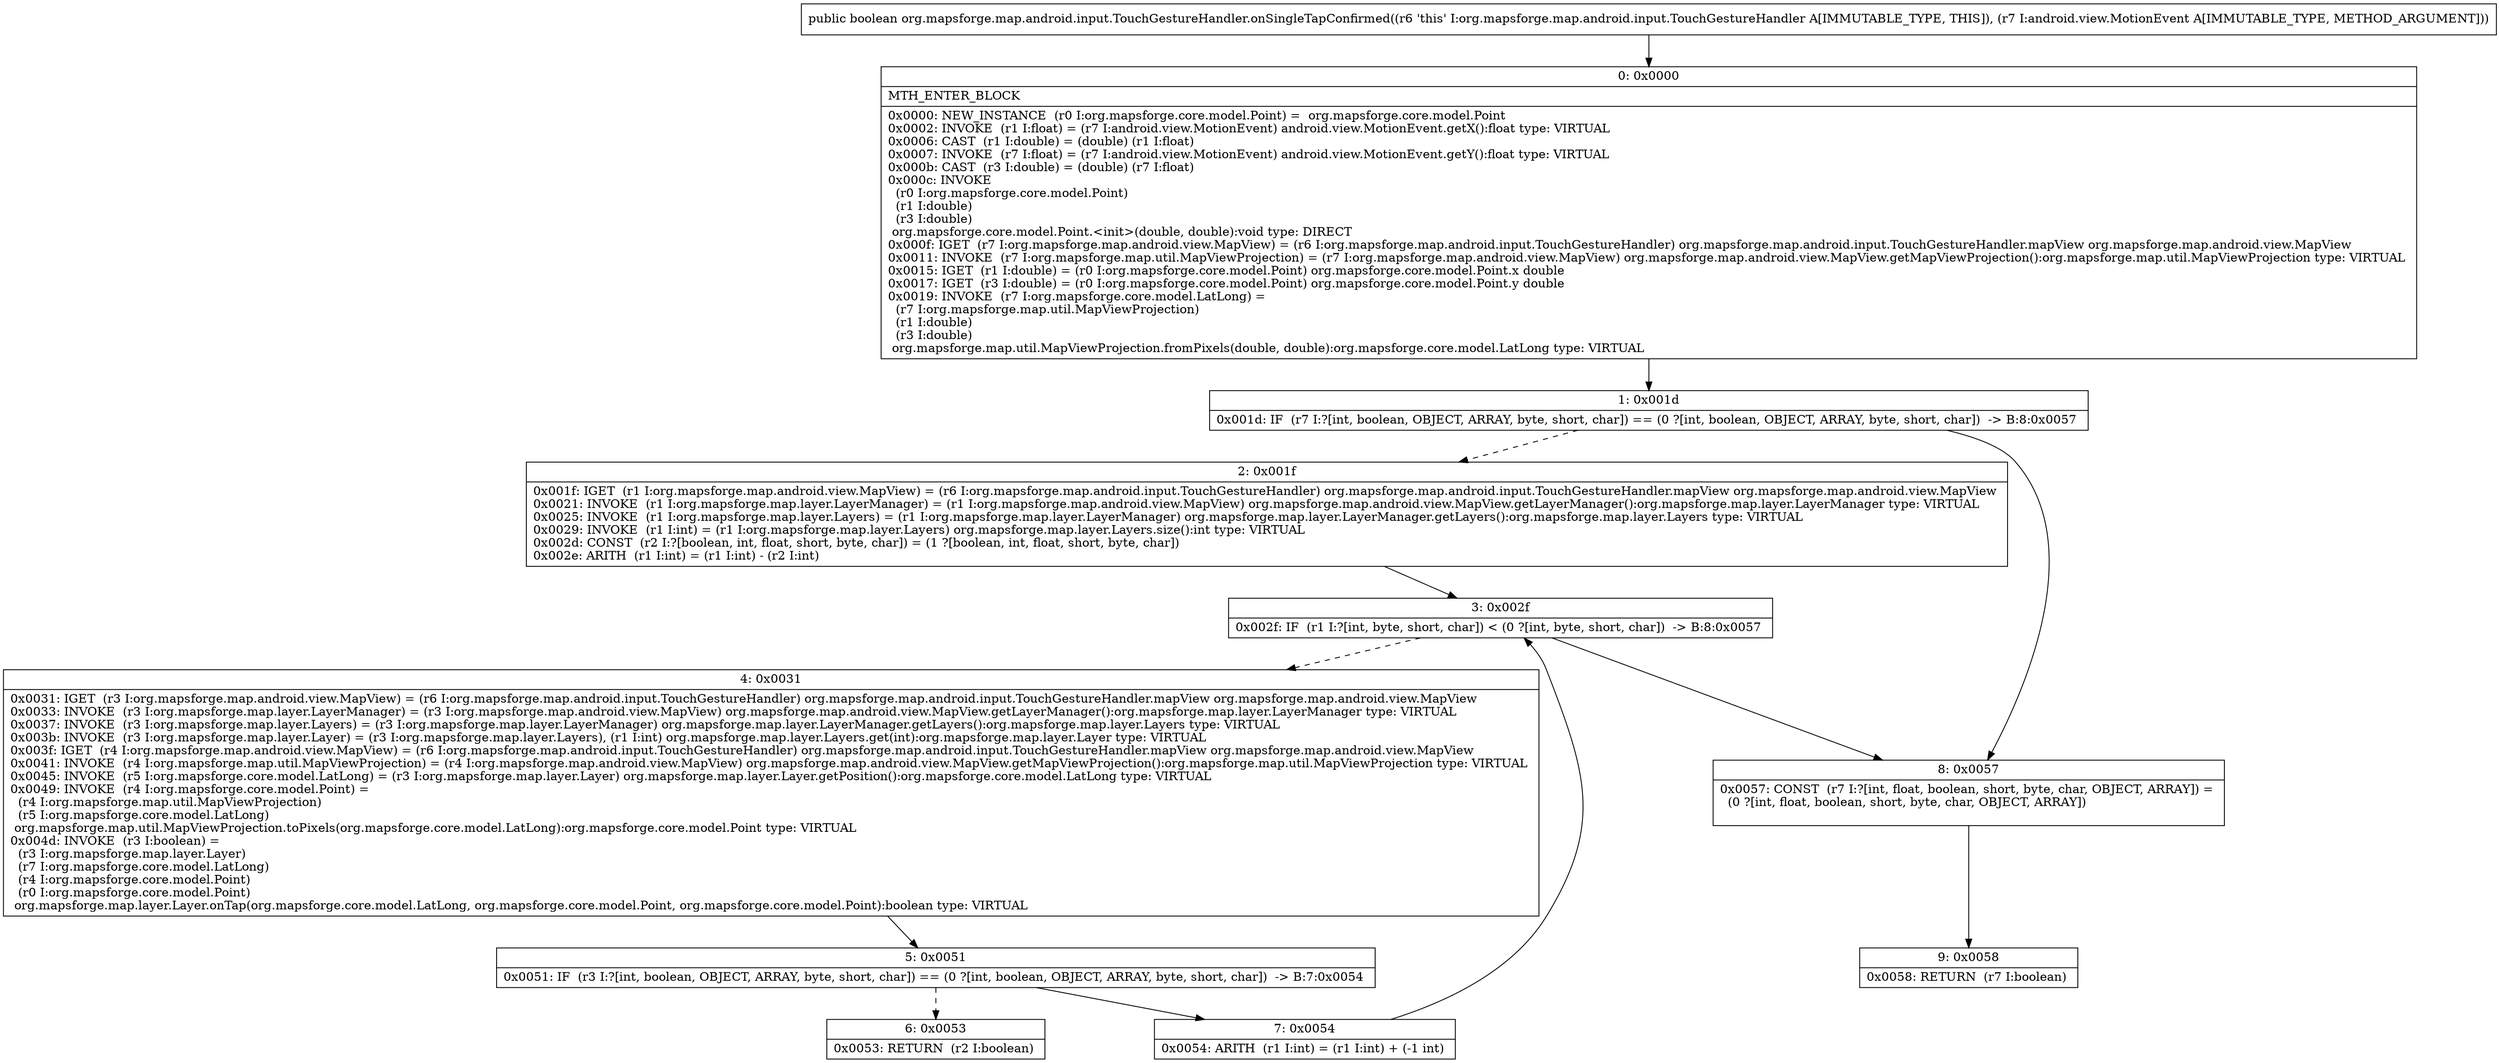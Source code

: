 digraph "CFG fororg.mapsforge.map.android.input.TouchGestureHandler.onSingleTapConfirmed(Landroid\/view\/MotionEvent;)Z" {
Node_0 [shape=record,label="{0\:\ 0x0000|MTH_ENTER_BLOCK\l|0x0000: NEW_INSTANCE  (r0 I:org.mapsforge.core.model.Point) =  org.mapsforge.core.model.Point \l0x0002: INVOKE  (r1 I:float) = (r7 I:android.view.MotionEvent) android.view.MotionEvent.getX():float type: VIRTUAL \l0x0006: CAST  (r1 I:double) = (double) (r1 I:float) \l0x0007: INVOKE  (r7 I:float) = (r7 I:android.view.MotionEvent) android.view.MotionEvent.getY():float type: VIRTUAL \l0x000b: CAST  (r3 I:double) = (double) (r7 I:float) \l0x000c: INVOKE  \l  (r0 I:org.mapsforge.core.model.Point)\l  (r1 I:double)\l  (r3 I:double)\l org.mapsforge.core.model.Point.\<init\>(double, double):void type: DIRECT \l0x000f: IGET  (r7 I:org.mapsforge.map.android.view.MapView) = (r6 I:org.mapsforge.map.android.input.TouchGestureHandler) org.mapsforge.map.android.input.TouchGestureHandler.mapView org.mapsforge.map.android.view.MapView \l0x0011: INVOKE  (r7 I:org.mapsforge.map.util.MapViewProjection) = (r7 I:org.mapsforge.map.android.view.MapView) org.mapsforge.map.android.view.MapView.getMapViewProjection():org.mapsforge.map.util.MapViewProjection type: VIRTUAL \l0x0015: IGET  (r1 I:double) = (r0 I:org.mapsforge.core.model.Point) org.mapsforge.core.model.Point.x double \l0x0017: IGET  (r3 I:double) = (r0 I:org.mapsforge.core.model.Point) org.mapsforge.core.model.Point.y double \l0x0019: INVOKE  (r7 I:org.mapsforge.core.model.LatLong) = \l  (r7 I:org.mapsforge.map.util.MapViewProjection)\l  (r1 I:double)\l  (r3 I:double)\l org.mapsforge.map.util.MapViewProjection.fromPixels(double, double):org.mapsforge.core.model.LatLong type: VIRTUAL \l}"];
Node_1 [shape=record,label="{1\:\ 0x001d|0x001d: IF  (r7 I:?[int, boolean, OBJECT, ARRAY, byte, short, char]) == (0 ?[int, boolean, OBJECT, ARRAY, byte, short, char])  \-\> B:8:0x0057 \l}"];
Node_2 [shape=record,label="{2\:\ 0x001f|0x001f: IGET  (r1 I:org.mapsforge.map.android.view.MapView) = (r6 I:org.mapsforge.map.android.input.TouchGestureHandler) org.mapsforge.map.android.input.TouchGestureHandler.mapView org.mapsforge.map.android.view.MapView \l0x0021: INVOKE  (r1 I:org.mapsforge.map.layer.LayerManager) = (r1 I:org.mapsforge.map.android.view.MapView) org.mapsforge.map.android.view.MapView.getLayerManager():org.mapsforge.map.layer.LayerManager type: VIRTUAL \l0x0025: INVOKE  (r1 I:org.mapsforge.map.layer.Layers) = (r1 I:org.mapsforge.map.layer.LayerManager) org.mapsforge.map.layer.LayerManager.getLayers():org.mapsforge.map.layer.Layers type: VIRTUAL \l0x0029: INVOKE  (r1 I:int) = (r1 I:org.mapsforge.map.layer.Layers) org.mapsforge.map.layer.Layers.size():int type: VIRTUAL \l0x002d: CONST  (r2 I:?[boolean, int, float, short, byte, char]) = (1 ?[boolean, int, float, short, byte, char]) \l0x002e: ARITH  (r1 I:int) = (r1 I:int) \- (r2 I:int) \l}"];
Node_3 [shape=record,label="{3\:\ 0x002f|0x002f: IF  (r1 I:?[int, byte, short, char]) \< (0 ?[int, byte, short, char])  \-\> B:8:0x0057 \l}"];
Node_4 [shape=record,label="{4\:\ 0x0031|0x0031: IGET  (r3 I:org.mapsforge.map.android.view.MapView) = (r6 I:org.mapsforge.map.android.input.TouchGestureHandler) org.mapsforge.map.android.input.TouchGestureHandler.mapView org.mapsforge.map.android.view.MapView \l0x0033: INVOKE  (r3 I:org.mapsforge.map.layer.LayerManager) = (r3 I:org.mapsforge.map.android.view.MapView) org.mapsforge.map.android.view.MapView.getLayerManager():org.mapsforge.map.layer.LayerManager type: VIRTUAL \l0x0037: INVOKE  (r3 I:org.mapsforge.map.layer.Layers) = (r3 I:org.mapsforge.map.layer.LayerManager) org.mapsforge.map.layer.LayerManager.getLayers():org.mapsforge.map.layer.Layers type: VIRTUAL \l0x003b: INVOKE  (r3 I:org.mapsforge.map.layer.Layer) = (r3 I:org.mapsforge.map.layer.Layers), (r1 I:int) org.mapsforge.map.layer.Layers.get(int):org.mapsforge.map.layer.Layer type: VIRTUAL \l0x003f: IGET  (r4 I:org.mapsforge.map.android.view.MapView) = (r6 I:org.mapsforge.map.android.input.TouchGestureHandler) org.mapsforge.map.android.input.TouchGestureHandler.mapView org.mapsforge.map.android.view.MapView \l0x0041: INVOKE  (r4 I:org.mapsforge.map.util.MapViewProjection) = (r4 I:org.mapsforge.map.android.view.MapView) org.mapsforge.map.android.view.MapView.getMapViewProjection():org.mapsforge.map.util.MapViewProjection type: VIRTUAL \l0x0045: INVOKE  (r5 I:org.mapsforge.core.model.LatLong) = (r3 I:org.mapsforge.map.layer.Layer) org.mapsforge.map.layer.Layer.getPosition():org.mapsforge.core.model.LatLong type: VIRTUAL \l0x0049: INVOKE  (r4 I:org.mapsforge.core.model.Point) = \l  (r4 I:org.mapsforge.map.util.MapViewProjection)\l  (r5 I:org.mapsforge.core.model.LatLong)\l org.mapsforge.map.util.MapViewProjection.toPixels(org.mapsforge.core.model.LatLong):org.mapsforge.core.model.Point type: VIRTUAL \l0x004d: INVOKE  (r3 I:boolean) = \l  (r3 I:org.mapsforge.map.layer.Layer)\l  (r7 I:org.mapsforge.core.model.LatLong)\l  (r4 I:org.mapsforge.core.model.Point)\l  (r0 I:org.mapsforge.core.model.Point)\l org.mapsforge.map.layer.Layer.onTap(org.mapsforge.core.model.LatLong, org.mapsforge.core.model.Point, org.mapsforge.core.model.Point):boolean type: VIRTUAL \l}"];
Node_5 [shape=record,label="{5\:\ 0x0051|0x0051: IF  (r3 I:?[int, boolean, OBJECT, ARRAY, byte, short, char]) == (0 ?[int, boolean, OBJECT, ARRAY, byte, short, char])  \-\> B:7:0x0054 \l}"];
Node_6 [shape=record,label="{6\:\ 0x0053|0x0053: RETURN  (r2 I:boolean) \l}"];
Node_7 [shape=record,label="{7\:\ 0x0054|0x0054: ARITH  (r1 I:int) = (r1 I:int) + (\-1 int) \l}"];
Node_8 [shape=record,label="{8\:\ 0x0057|0x0057: CONST  (r7 I:?[int, float, boolean, short, byte, char, OBJECT, ARRAY]) = \l  (0 ?[int, float, boolean, short, byte, char, OBJECT, ARRAY])\l \l}"];
Node_9 [shape=record,label="{9\:\ 0x0058|0x0058: RETURN  (r7 I:boolean) \l}"];
MethodNode[shape=record,label="{public boolean org.mapsforge.map.android.input.TouchGestureHandler.onSingleTapConfirmed((r6 'this' I:org.mapsforge.map.android.input.TouchGestureHandler A[IMMUTABLE_TYPE, THIS]), (r7 I:android.view.MotionEvent A[IMMUTABLE_TYPE, METHOD_ARGUMENT])) }"];
MethodNode -> Node_0;
Node_0 -> Node_1;
Node_1 -> Node_2[style=dashed];
Node_1 -> Node_8;
Node_2 -> Node_3;
Node_3 -> Node_4[style=dashed];
Node_3 -> Node_8;
Node_4 -> Node_5;
Node_5 -> Node_6[style=dashed];
Node_5 -> Node_7;
Node_7 -> Node_3;
Node_8 -> Node_9;
}

